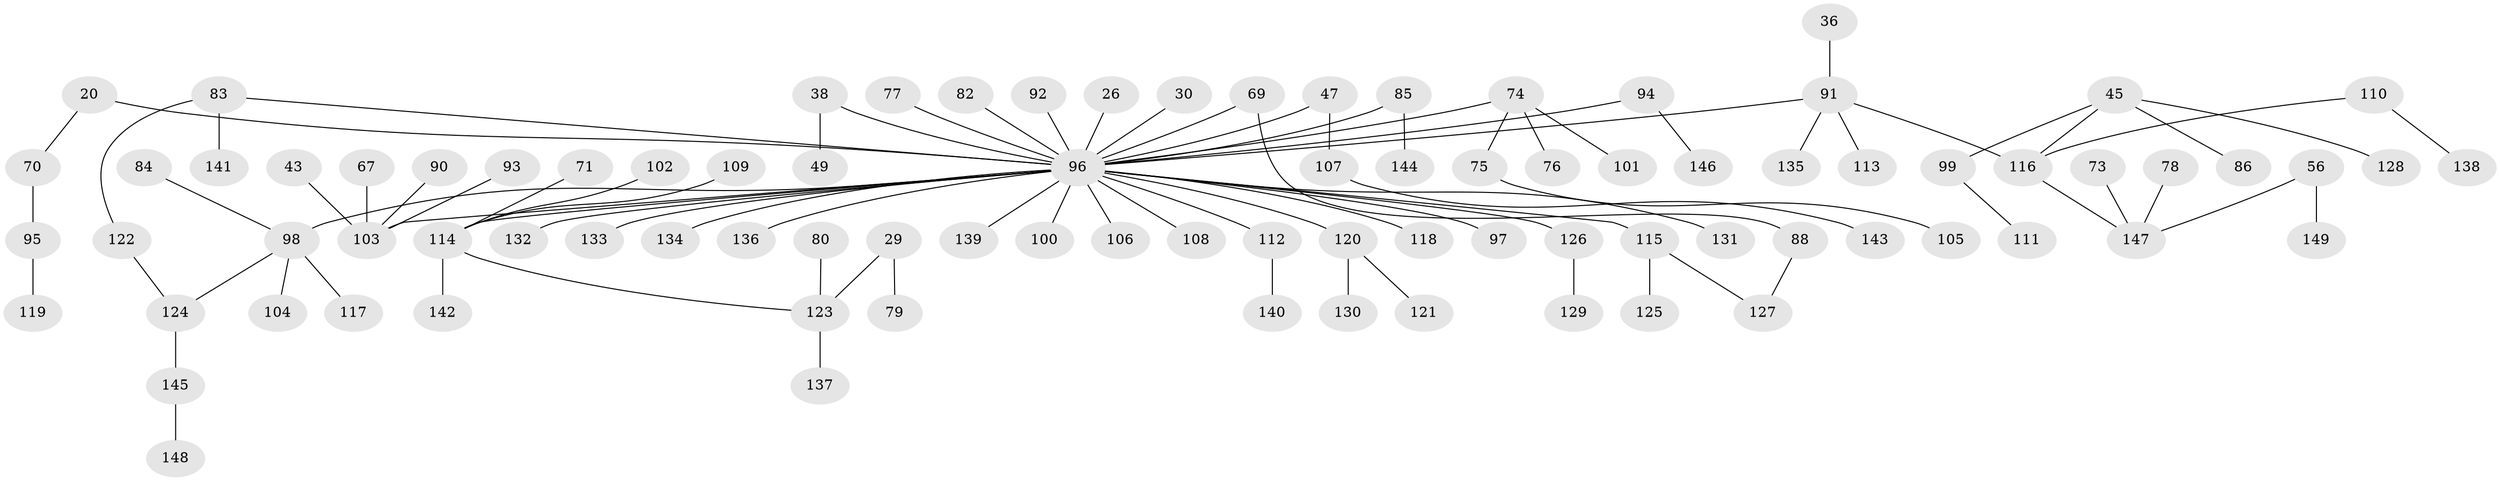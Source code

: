 // original degree distribution, {5: 0.06040268456375839, 8: 0.013422818791946308, 7: 0.013422818791946308, 4: 0.040268456375838924, 3: 0.11409395973154363, 2: 0.2751677852348993, 1: 0.48322147651006714}
// Generated by graph-tools (version 1.1) at 2025/44/03/04/25 21:44:27]
// undirected, 89 vertices, 90 edges
graph export_dot {
graph [start="1"]
  node [color=gray90,style=filled];
  20;
  26;
  29;
  30;
  36;
  38;
  43;
  45;
  47;
  49;
  56;
  67;
  69;
  70;
  71;
  73;
  74 [super="+58+62"];
  75 [super="+61+63"];
  76;
  77;
  78;
  79;
  80;
  82;
  83;
  84;
  85;
  86;
  88;
  90;
  91 [super="+13"];
  92;
  93;
  94;
  95;
  96 [super="+59+64+46+55+87"];
  97;
  98 [super="+89"];
  99;
  100;
  101;
  102;
  103 [super="+37+48+53+16"];
  104;
  105;
  106;
  107;
  108;
  109;
  110;
  111;
  112 [super="+60"];
  113;
  114 [super="+66"];
  115 [super="+68"];
  116 [super="+15+51+52"];
  117;
  118;
  119;
  120 [super="+81"];
  121;
  122;
  123 [super="+10+72"];
  124;
  125;
  126;
  127;
  128;
  129;
  130;
  131;
  132;
  133;
  134;
  135;
  136;
  137;
  138;
  139;
  140;
  141;
  142;
  143;
  144;
  145;
  146;
  147 [super="+34"];
  148;
  149;
  20 -- 70;
  20 -- 96;
  26 -- 96;
  29 -- 79;
  29 -- 123;
  30 -- 96;
  36 -- 91;
  38 -- 49;
  38 -- 96;
  43 -- 103;
  45 -- 86;
  45 -- 99;
  45 -- 128;
  45 -- 116;
  47 -- 107;
  47 -- 96;
  56 -- 149;
  56 -- 147;
  67 -- 103;
  69 -- 88;
  69 -- 96;
  70 -- 95;
  71 -- 114;
  73 -- 147;
  74 -- 101;
  74 -- 76;
  74 -- 75;
  74 -- 96;
  75 -- 105;
  77 -- 96;
  78 -- 147;
  80 -- 123;
  82 -- 96;
  83 -- 122;
  83 -- 141;
  83 -- 96;
  84 -- 98;
  85 -- 144;
  85 -- 96;
  88 -- 127;
  90 -- 103;
  91 -- 113;
  91 -- 116;
  91 -- 135;
  91 -- 96;
  92 -- 96;
  93 -- 103;
  94 -- 146;
  94 -- 96;
  95 -- 119;
  96 -- 132;
  96 -- 103 [weight=2];
  96 -- 131;
  96 -- 133;
  96 -- 134;
  96 -- 139;
  96 -- 97;
  96 -- 98 [weight=2];
  96 -- 100;
  96 -- 106;
  96 -- 112;
  96 -- 126;
  96 -- 115;
  96 -- 120;
  96 -- 136;
  96 -- 108;
  96 -- 118;
  96 -- 114;
  98 -- 117;
  98 -- 104;
  98 -- 124;
  99 -- 111;
  102 -- 114;
  107 -- 143;
  109 -- 114;
  110 -- 138;
  110 -- 116;
  112 -- 140;
  114 -- 123;
  114 -- 142;
  115 -- 125;
  115 -- 127;
  116 -- 147;
  120 -- 121;
  120 -- 130;
  122 -- 124;
  123 -- 137;
  124 -- 145;
  126 -- 129;
  145 -- 148;
}
